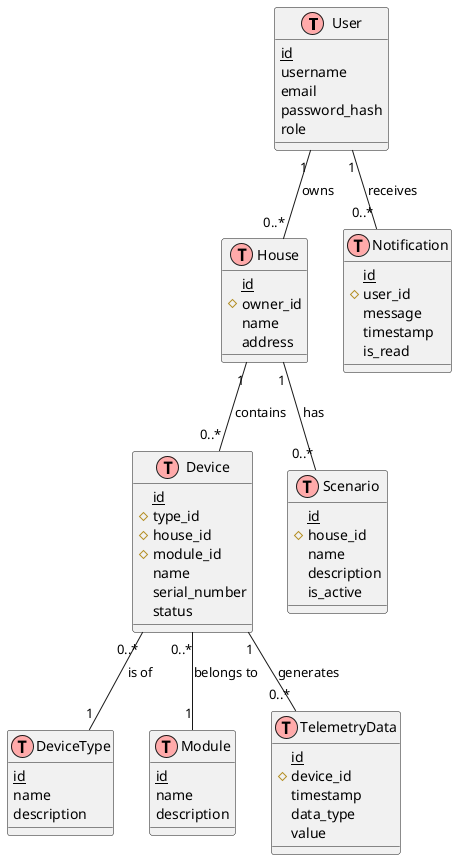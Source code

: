@startuml ER_Diagram_for_Smart_Home_System
!define Table(name,desc) class name as "desc" << (T,#FFAAAA) >>
!define primary_key(x) <u>x</u>
!define foreign_key(x) #x

Table(User, "User") {
    primary_key(id)
    username
    email
    password_hash
    role
}

Table(House, "House") {
    primary_key(id)
    foreign_key(owner_id)
    name
    address
}

Table(Device, "Device") {
    primary_key(id)
    foreign_key(type_id)
    foreign_key(house_id)
    foreign_key(module_id)
    name
    serial_number
    status
}

Table(DeviceType, "DeviceType") {
    primary_key(id)
    name
    description
}

Table(Module, "Module") {
    primary_key(id)
    name
    description
}

Table(TelemetryData, "TelemetryData") {
    primary_key(id)
    foreign_key(device_id)
    timestamp
    data_type
    value
}

Table(Scenario, "Scenario") {
    primary_key(id)
    foreign_key(house_id)
    name
    description
    is_active
}

Table(Notification, "Notification") {
    primary_key(id)
    foreign_key(user_id)
    message
    timestamp
    is_read
}

User "1" -- "0..*" House : owns
User "1" -- "0..*" Notification : receives
House "1" -- "0..*" Device : contains
House "1" -- "0..*" Scenario : has
Device "0..*" -- "1" DeviceType : is of
Device "0..*" -- "1" Module : belongs to
Device "1" -- "0..*" TelemetryData : generates

@enduml